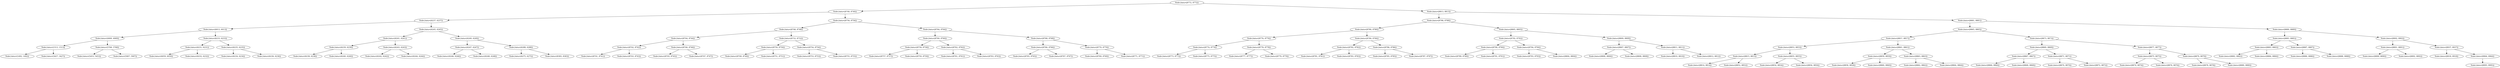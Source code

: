 digraph G{
241692579 [label="Node{data=[8772, 8772]}"]
241692579 -> 2028894953
2028894953 [label="Node{data=[8740, 8740]}"]
2028894953 -> 697130536
697130536 [label="Node{data=[6237, 6237]}"]
697130536 -> 165584634
165584634 [label="Node{data=[6013, 6013]}"]
165584634 -> 947217045
947217045 [label="Node{data=[4069, 4069]}"]
947217045 -> 868707904
868707904 [label="Node{data=[1513, 1513]}"]
868707904 -> 1886919182
1886919182 [label="Node{data=[1492, 1492]}"]
868707904 -> 221017013
221017013 [label="Node{data=[3427, 3427]}"]
947217045 -> 517921103
517921103 [label="Node{data=[5768, 5768]}"]
517921103 -> 383979962
383979962 [label="Node{data=[5453, 5453]}"]
517921103 -> 654037250
654037250 [label="Node{data=[5907, 5907]}"]
165584634 -> 1210363827
1210363827 [label="Node{data=[6233, 6233]}"]
1210363827 -> 542638937
542638937 [label="Node{data=[6231, 6231]}"]
542638937 -> 775469097
775469097 [label="Node{data=[6059, 6059]}"]
542638937 -> 1446190893
1446190893 [label="Node{data=[6232, 6232]}"]
1210363827 -> 998730607
998730607 [label="Node{data=[6235, 6235]}"]
998730607 -> 1537598861
1537598861 [label="Node{data=[6234, 6234]}"]
998730607 -> 808970016
808970016 [label="Node{data=[6236, 6236]}"]
697130536 -> 2125683836
2125683836 [label="Node{data=[6245, 6245]}"]
2125683836 -> 2121243862
2121243862 [label="Node{data=[6241, 6241]}"]
2121243862 -> 177379099
177379099 [label="Node{data=[6239, 6239]}"]
177379099 -> 85163918
85163918 [label="Node{data=[6238, 6238]}"]
177379099 -> 1638368236
1638368236 [label="Node{data=[6240, 6240]}"]
2121243862 -> 1663838754
1663838754 [label="Node{data=[6243, 6243]}"]
1663838754 -> 2107130643
2107130643 [label="Node{data=[6242, 6242]}"]
1663838754 -> 1667873825
1667873825 [label="Node{data=[6244, 6244]}"]
2125683836 -> 1049426755
1049426755 [label="Node{data=[6249, 6249]}"]
1049426755 -> 1022602122
1022602122 [label="Node{data=[6247, 6247]}"]
1022602122 -> 55371740
55371740 [label="Node{data=[6246, 6246]}"]
1022602122 -> 761973536
761973536 [label="Node{data=[6248, 6248]}"]
1049426755 -> 1961196333
1961196333 [label="Node{data=[6288, 6288]}"]
1961196333 -> 1433088448
1433088448 [label="Node{data=[6275, 6275]}"]
1961196333 -> 838688438
838688438 [label="Node{data=[8383, 8383]}"]
2028894953 -> 1253417058
1253417058 [label="Node{data=[8756, 8756]}"]
1253417058 -> 357991946
357991946 [label="Node{data=[8748, 8748]}"]
357991946 -> 423575633
423575633 [label="Node{data=[8744, 8744]}"]
423575633 -> 1122805038
1122805038 [label="Node{data=[8742, 8742]}"]
1122805038 -> 633191329
633191329 [label="Node{data=[8741, 8741]}"]
1122805038 -> 83496906
83496906 [label="Node{data=[8743, 8743]}"]
423575633 -> 1730476748
1730476748 [label="Node{data=[8746, 8746]}"]
1730476748 -> 1078392531
1078392531 [label="Node{data=[8745, 8745]}"]
1730476748 -> 149827017
149827017 [label="Node{data=[8747, 8747]}"]
357991946 -> 1556014913
1556014913 [label="Node{data=[8752, 8752]}"]
1556014913 -> 478971008
478971008 [label="Node{data=[8750, 8750]}"]
478971008 -> 1795885484
1795885484 [label="Node{data=[8749, 8749]}"]
478971008 -> 309522785
309522785 [label="Node{data=[8751, 8751]}"]
1556014913 -> 962435201
962435201 [label="Node{data=[8754, 8754]}"]
962435201 -> 1091412910
1091412910 [label="Node{data=[8753, 8753]}"]
962435201 -> 1928889418
1928889418 [label="Node{data=[8755, 8755]}"]
1253417058 -> 2005179021
2005179021 [label="Node{data=[8764, 8764]}"]
2005179021 -> 575184236
575184236 [label="Node{data=[8760, 8760]}"]
575184236 -> 242506328
242506328 [label="Node{data=[8758, 8758]}"]
242506328 -> 949507336
949507336 [label="Node{data=[8757, 8757]}"]
242506328 -> 1805381732
1805381732 [label="Node{data=[8759, 8759]}"]
575184236 -> 224306054
224306054 [label="Node{data=[8762, 8762]}"]
224306054 -> 559193839
559193839 [label="Node{data=[8761, 8761]}"]
224306054 -> 1537126360
1537126360 [label="Node{data=[8763, 8763]}"]
2005179021 -> 1865575455
1865575455 [label="Node{data=[8768, 8768]}"]
1865575455 -> 394830060
394830060 [label="Node{data=[8766, 8766]}"]
394830060 -> 305063700
305063700 [label="Node{data=[8765, 8765]}"]
394830060 -> 1012951782
1012951782 [label="Node{data=[8767, 8767]}"]
1865575455 -> 1078901729
1078901729 [label="Node{data=[8770, 8770]}"]
1078901729 -> 311684292
311684292 [label="Node{data=[8769, 8769]}"]
1078901729 -> 2011213765
2011213765 [label="Node{data=[8771, 8771]}"]
241692579 -> 1214831749
1214831749 [label="Node{data=[8813, 8813]}"]
1214831749 -> 2102196186
2102196186 [label="Node{data=[8788, 8788]}"]
2102196186 -> 1890898299
1890898299 [label="Node{data=[8780, 8780]}"]
1890898299 -> 47765039
47765039 [label="Node{data=[8776, 8776]}"]
47765039 -> 207269381
207269381 [label="Node{data=[8774, 8774]}"]
207269381 -> 372406899
372406899 [label="Node{data=[8773, 8773]}"]
207269381 -> 1079729863
1079729863 [label="Node{data=[8775, 8775]}"]
47765039 -> 83263821
83263821 [label="Node{data=[8778, 8778]}"]
83263821 -> 1560620368
1560620368 [label="Node{data=[8777, 8777]}"]
83263821 -> 1491154273
1491154273 [label="Node{data=[8779, 8779]}"]
1890898299 -> 1112991196
1112991196 [label="Node{data=[8784, 8784]}"]
1112991196 -> 1914366002
1914366002 [label="Node{data=[8782, 8782]}"]
1914366002 -> 109126796
109126796 [label="Node{data=[8781, 8781]}"]
1914366002 -> 1461338880
1461338880 [label="Node{data=[8783, 8783]}"]
1112991196 -> 571946042
571946042 [label="Node{data=[8786, 8786]}"]
571946042 -> 132715314
132715314 [label="Node{data=[8785, 8785]}"]
571946042 -> 147055111
147055111 [label="Node{data=[8787, 8787]}"]
2102196186 -> 222601820
222601820 [label="Node{data=[8805, 8805]}"]
222601820 -> 376037674
376037674 [label="Node{data=[8792, 8792]}"]
376037674 -> 1507201110
1507201110 [label="Node{data=[8790, 8790]}"]
1507201110 -> 1309803185
1309803185 [label="Node{data=[8789, 8789]}"]
1507201110 -> 1726746477
1726746477 [label="Node{data=[8791, 8791]}"]
376037674 -> 1070977579
1070977579 [label="Node{data=[8794, 8794]}"]
1070977579 -> 1458053415
1458053415 [label="Node{data=[8793, 8793]}"]
1070977579 -> 145860289
145860289 [label="Node{data=[8804, 8804]}"]
222601820 -> 237000669
237000669 [label="Node{data=[8809, 8809]}"]
237000669 -> 536189112
536189112 [label="Node{data=[8807, 8807]}"]
536189112 -> 134443896
134443896 [label="Node{data=[8806, 8806]}"]
536189112 -> 218188567
218188567 [label="Node{data=[8808, 8808]}"]
237000669 -> 26438613
26438613 [label="Node{data=[8811, 8811]}"]
26438613 -> 848298759
848298759 [label="Node{data=[8810, 8810]}"]
26438613 -> 563818142
563818142 [label="Node{data=[8812, 8812]}"]
1214831749 -> 650481737
650481737 [label="Node{data=[8881, 8881]}"]
650481737 -> 1016236679
1016236679 [label="Node{data=[8865, 8865]}"]
1016236679 -> 245906985
245906985 [label="Node{data=[8857, 8857]}"]
245906985 -> 1983848124
1983848124 [label="Node{data=[8853, 8853]}"]
1983848124 -> 2096275434
2096275434 [label="Node{data=[8815, 8815]}"]
2096275434 -> 1419568193
1419568193 [label="Node{data=[8814, 8814]}"]
2096275434 -> 453693837
453693837 [label="Node{data=[8852, 8852]}"]
1983848124 -> 365881006
365881006 [label="Node{data=[8855, 8855]}"]
365881006 -> 2099979826
2099979826 [label="Node{data=[8854, 8854]}"]
365881006 -> 1319529274
1319529274 [label="Node{data=[8856, 8856]}"]
245906985 -> 57495002
57495002 [label="Node{data=[8861, 8861]}"]
57495002 -> 1643393167
1643393167 [label="Node{data=[8859, 8859]}"]
1643393167 -> 1162510389
1162510389 [label="Node{data=[8858, 8858]}"]
1643393167 -> 944294941
944294941 [label="Node{data=[8860, 8860]}"]
57495002 -> 1369589075
1369589075 [label="Node{data=[8863, 8863]}"]
1369589075 -> 294811552
294811552 [label="Node{data=[8862, 8862]}"]
1369589075 -> 13112975
13112975 [label="Node{data=[8864, 8864]}"]
1016236679 -> 2115902127
2115902127 [label="Node{data=[8873, 8873]}"]
2115902127 -> 1037390050
1037390050 [label="Node{data=[8869, 8869]}"]
1037390050 -> 1064837007
1064837007 [label="Node{data=[8867, 8867]}"]
1064837007 -> 2135165569
2135165569 [label="Node{data=[8866, 8866]}"]
1064837007 -> 1904323748
1904323748 [label="Node{data=[8868, 8868]}"]
1037390050 -> 1724166198
1724166198 [label="Node{data=[8871, 8871]}"]
1724166198 -> 431972102
431972102 [label="Node{data=[8870, 8870]}"]
1724166198 -> 1190158002
1190158002 [label="Node{data=[8872, 8872]}"]
2115902127 -> 979906116
979906116 [label="Node{data=[8877, 8877]}"]
979906116 -> 2037283903
2037283903 [label="Node{data=[8875, 8875]}"]
2037283903 -> 441076603
441076603 [label="Node{data=[8874, 8874]}"]
2037283903 -> 1577816910
1577816910 [label="Node{data=[8876, 8876]}"]
979906116 -> 636132549
636132549 [label="Node{data=[8879, 8879]}"]
636132549 -> 804230083
804230083 [label="Node{data=[8878, 8878]}"]
636132549 -> 1731593430
1731593430 [label="Node{data=[8880, 8880]}"]
650481737 -> 1696955037
1696955037 [label="Node{data=[8889, 8889]}"]
1696955037 -> 341368392
341368392 [label="Node{data=[8885, 8885]}"]
341368392 -> 1207580299
1207580299 [label="Node{data=[8883, 8883]}"]
1207580299 -> 272472598
272472598 [label="Node{data=[8882, 8882]}"]
1207580299 -> 1577249566
1577249566 [label="Node{data=[8884, 8884]}"]
341368392 -> 217764872
217764872 [label="Node{data=[8887, 8887]}"]
217764872 -> 438498674
438498674 [label="Node{data=[8886, 8886]}"]
217764872 -> 1723015434
1723015434 [label="Node{data=[8888, 8888]}"]
1696955037 -> 799046873
799046873 [label="Node{data=[8902, 8902]}"]
799046873 -> 1965074353
1965074353 [label="Node{data=[8891, 8891]}"]
1965074353 -> 2015642882
2015642882 [label="Node{data=[8890, 8890]}"]
1965074353 -> 132157565
132157565 [label="Node{data=[8892, 8892]}"]
799046873 -> 722105068
722105068 [label="Node{data=[8937, 8937]}"]
722105068 -> 1533494547
1533494547 [label="Node{data=[8918, 8918]}"]
722105068 -> 28383016
28383016 [label="Node{data=[8964, 8964]}"]
28383016 -> 38870043
38870043 [label="Node{data=[8995, 8995]}"]
}